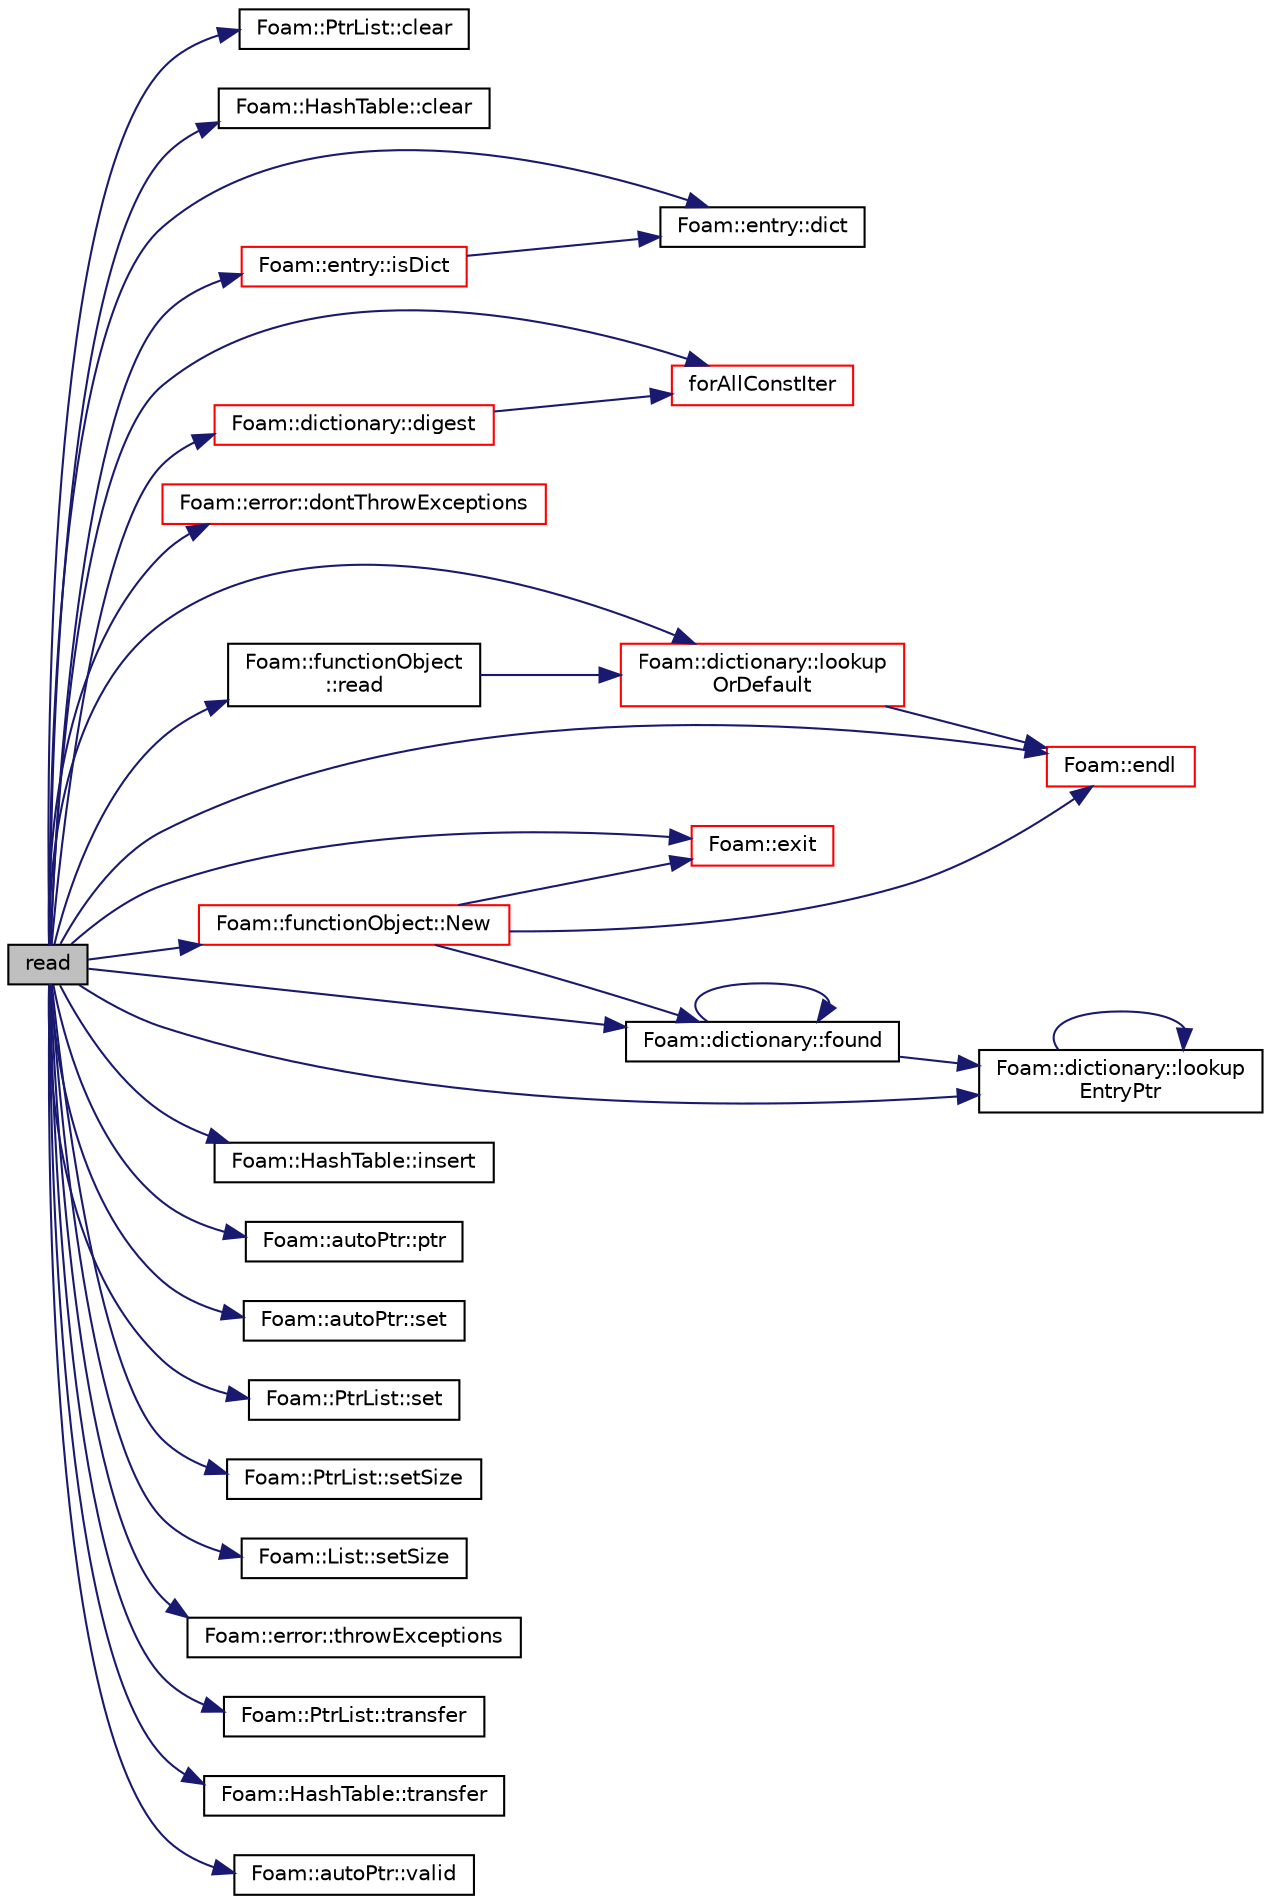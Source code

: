 digraph "read"
{
  bgcolor="transparent";
  edge [fontname="Helvetica",fontsize="10",labelfontname="Helvetica",labelfontsize="10"];
  node [fontname="Helvetica",fontsize="10",shape=record];
  rankdir="LR";
  Node1429 [label="read",height=0.2,width=0.4,color="black", fillcolor="grey75", style="filled", fontcolor="black"];
  Node1429 -> Node1430 [color="midnightblue",fontsize="10",style="solid",fontname="Helvetica"];
  Node1430 [label="Foam::PtrList::clear",height=0.2,width=0.4,color="black",URL="$a27029.html#ac8bb3912a3ce86b15842e79d0b421204",tooltip="Clear the PtrList, i.e. set size to zero deleting all the. "];
  Node1429 -> Node1431 [color="midnightblue",fontsize="10",style="solid",fontname="Helvetica"];
  Node1431 [label="Foam::HashTable::clear",height=0.2,width=0.4,color="black",URL="$a26841.html#ac8bb3912a3ce86b15842e79d0b421204",tooltip="Clear all entries from table. "];
  Node1429 -> Node1432 [color="midnightblue",fontsize="10",style="solid",fontname="Helvetica"];
  Node1432 [label="Foam::entry::dict",height=0.2,width=0.4,color="black",URL="$a27137.html#abd246c36ef3a3776f7d6e517dc9621af",tooltip="Return dictionary if this entry is a dictionary. "];
  Node1429 -> Node1433 [color="midnightblue",fontsize="10",style="solid",fontname="Helvetica"];
  Node1433 [label="Foam::dictionary::digest",height=0.2,width=0.4,color="red",URL="$a27129.html#af9550b0daa727a03da4e14682a3bd7e5",tooltip="Return the SHA1 digest of the dictionary contents. "];
  Node1433 -> Node1435 [color="midnightblue",fontsize="10",style="solid",fontname="Helvetica"];
  Node1435 [label="forAllConstIter",height=0.2,width=0.4,color="red",URL="$a39311.html#ae21e2836509b0fa7f7cedf6493b11b09"];
  Node1429 -> Node1708 [color="midnightblue",fontsize="10",style="solid",fontname="Helvetica"];
  Node1708 [label="Foam::error::dontThrowExceptions",height=0.2,width=0.4,color="red",URL="$a27197.html#ade9b83a5d265d421f9a6058cfe9a3d7c"];
  Node1429 -> Node1439 [color="midnightblue",fontsize="10",style="solid",fontname="Helvetica"];
  Node1439 [label="Foam::endl",height=0.2,width=0.4,color="red",URL="$a21851.html#a2db8fe02a0d3909e9351bb4275b23ce4",tooltip="Add newline and flush stream. "];
  Node1429 -> Node1442 [color="midnightblue",fontsize="10",style="solid",fontname="Helvetica"];
  Node1442 [label="Foam::exit",height=0.2,width=0.4,color="red",URL="$a21851.html#a06ca7250d8e89caf05243ec094843642"];
  Node1429 -> Node1435 [color="midnightblue",fontsize="10",style="solid",fontname="Helvetica"];
  Node1429 -> Node1488 [color="midnightblue",fontsize="10",style="solid",fontname="Helvetica"];
  Node1488 [label="Foam::dictionary::found",height=0.2,width=0.4,color="black",URL="$a27129.html#adcd3d5d43253006ef145e56b43025d28",tooltip="Search dictionary for given keyword. "];
  Node1488 -> Node1488 [color="midnightblue",fontsize="10",style="solid",fontname="Helvetica"];
  Node1488 -> Node1489 [color="midnightblue",fontsize="10",style="solid",fontname="Helvetica"];
  Node1489 [label="Foam::dictionary::lookup\lEntryPtr",height=0.2,width=0.4,color="black",URL="$a27129.html#a63ca8c5575e79a6e04b8a1e1c4c1d958",tooltip="Find and return an entry data stream pointer if present. "];
  Node1489 -> Node1489 [color="midnightblue",fontsize="10",style="solid",fontname="Helvetica"];
  Node1429 -> Node1712 [color="midnightblue",fontsize="10",style="solid",fontname="Helvetica"];
  Node1712 [label="Foam::HashTable::insert",height=0.2,width=0.4,color="black",URL="$a26841.html#a5eee1e0e199ad59b9cb3916cd42156e0",tooltip="Insert a new hashedEntry. "];
  Node1429 -> Node1449 [color="midnightblue",fontsize="10",style="solid",fontname="Helvetica"];
  Node1449 [label="Foam::entry::isDict",height=0.2,width=0.4,color="red",URL="$a27137.html#a33b200039e283c4ad4ad9a4756ffafd1",tooltip="Return true if this entry is a dictionary. "];
  Node1449 -> Node1432 [color="midnightblue",fontsize="10",style="solid",fontname="Helvetica"];
  Node1429 -> Node1489 [color="midnightblue",fontsize="10",style="solid",fontname="Helvetica"];
  Node1429 -> Node1713 [color="midnightblue",fontsize="10",style="solid",fontname="Helvetica"];
  Node1713 [label="Foam::dictionary::lookup\lOrDefault",height=0.2,width=0.4,color="red",URL="$a27129.html#a69ee064dcc6d649df523e02e5c242922",tooltip="Find and return a T,. "];
  Node1713 -> Node1439 [color="midnightblue",fontsize="10",style="solid",fontname="Helvetica"];
  Node1429 -> Node1716 [color="midnightblue",fontsize="10",style="solid",fontname="Helvetica"];
  Node1716 [label="Foam::functionObject::New",height=0.2,width=0.4,color="red",URL="$a27217.html#ad536b480d59e19dd964044926f3327e8",tooltip="Select from dictionary, based on its \"type\" entry. "];
  Node1716 -> Node1439 [color="midnightblue",fontsize="10",style="solid",fontname="Helvetica"];
  Node1716 -> Node1442 [color="midnightblue",fontsize="10",style="solid",fontname="Helvetica"];
  Node1716 -> Node1488 [color="midnightblue",fontsize="10",style="solid",fontname="Helvetica"];
  Node1429 -> Node1718 [color="midnightblue",fontsize="10",style="solid",fontname="Helvetica"];
  Node1718 [label="Foam::autoPtr::ptr",height=0.2,width=0.4,color="black",URL="$a27073.html#ab49465591efb50fc2ccc2eba7e2bbfd3",tooltip="Return object pointer for reuse. "];
  Node1429 -> Node1719 [color="midnightblue",fontsize="10",style="solid",fontname="Helvetica"];
  Node1719 [label="Foam::functionObject\l::read",height=0.2,width=0.4,color="black",URL="$a27217.html#afac0600fef97b05534a595ce00b272ed",tooltip="Read and set the function object if its data have changed. "];
  Node1719 -> Node1713 [color="midnightblue",fontsize="10",style="solid",fontname="Helvetica"];
  Node1429 -> Node1720 [color="midnightblue",fontsize="10",style="solid",fontname="Helvetica"];
  Node1720 [label="Foam::autoPtr::set",height=0.2,width=0.4,color="black",URL="$a27073.html#ad85a031a448a1ed08529fcc000e870c2",tooltip="Set pointer to that given. "];
  Node1429 -> Node1721 [color="midnightblue",fontsize="10",style="solid",fontname="Helvetica"];
  Node1721 [label="Foam::PtrList::set",height=0.2,width=0.4,color="black",URL="$a27029.html#a2d4fe99e7a41d6359b3c1946995622a0",tooltip="Is element set. "];
  Node1429 -> Node1698 [color="midnightblue",fontsize="10",style="solid",fontname="Helvetica"];
  Node1698 [label="Foam::PtrList::setSize",height=0.2,width=0.4,color="black",URL="$a27029.html#aedb985ffeaf1bdbfeccc2a8730405703",tooltip="Reset size of PtrList. If extending the PtrList, new entries are. "];
  Node1429 -> Node1495 [color="midnightblue",fontsize="10",style="solid",fontname="Helvetica"];
  Node1495 [label="Foam::List::setSize",height=0.2,width=0.4,color="black",URL="$a26833.html#aedb985ffeaf1bdbfeccc2a8730405703",tooltip="Reset size of List. "];
  Node1429 -> Node1722 [color="midnightblue",fontsize="10",style="solid",fontname="Helvetica"];
  Node1722 [label="Foam::error::throwExceptions",height=0.2,width=0.4,color="black",URL="$a27197.html#a91dd3090c6f6bb93e45fb3e4e8cf3b9c"];
  Node1429 -> Node1723 [color="midnightblue",fontsize="10",style="solid",fontname="Helvetica"];
  Node1723 [label="Foam::PtrList::transfer",height=0.2,width=0.4,color="black",URL="$a27029.html#ae4acac23c93b50dec8d699ac30e8d996",tooltip="Transfer the contents of the argument PtrList into this PtrList. "];
  Node1429 -> Node1724 [color="midnightblue",fontsize="10",style="solid",fontname="Helvetica"];
  Node1724 [label="Foam::HashTable::transfer",height=0.2,width=0.4,color="black",URL="$a26841.html#a26883d0cdd71dc6200b11fa35ef0c0e4",tooltip="Transfer the contents of the argument table into this table. "];
  Node1429 -> Node1725 [color="midnightblue",fontsize="10",style="solid",fontname="Helvetica"];
  Node1725 [label="Foam::autoPtr::valid",height=0.2,width=0.4,color="black",URL="$a27073.html#a315419f26d3c59fa143b49b90a019049",tooltip="Return true if the autoPtr valid (ie, the pointer is set) "];
}
